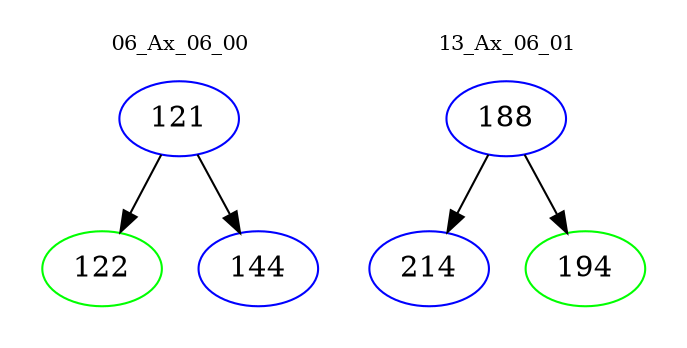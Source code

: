 digraph{
subgraph cluster_0 {
color = white
label = "06_Ax_06_00";
fontsize=10;
T0_121 [label="121", color="blue"]
T0_121 -> T0_122 [color="black"]
T0_122 [label="122", color="green"]
T0_121 -> T0_144 [color="black"]
T0_144 [label="144", color="blue"]
}
subgraph cluster_1 {
color = white
label = "13_Ax_06_01";
fontsize=10;
T1_188 [label="188", color="blue"]
T1_188 -> T1_214 [color="black"]
T1_214 [label="214", color="blue"]
T1_188 -> T1_194 [color="black"]
T1_194 [label="194", color="green"]
}
}
